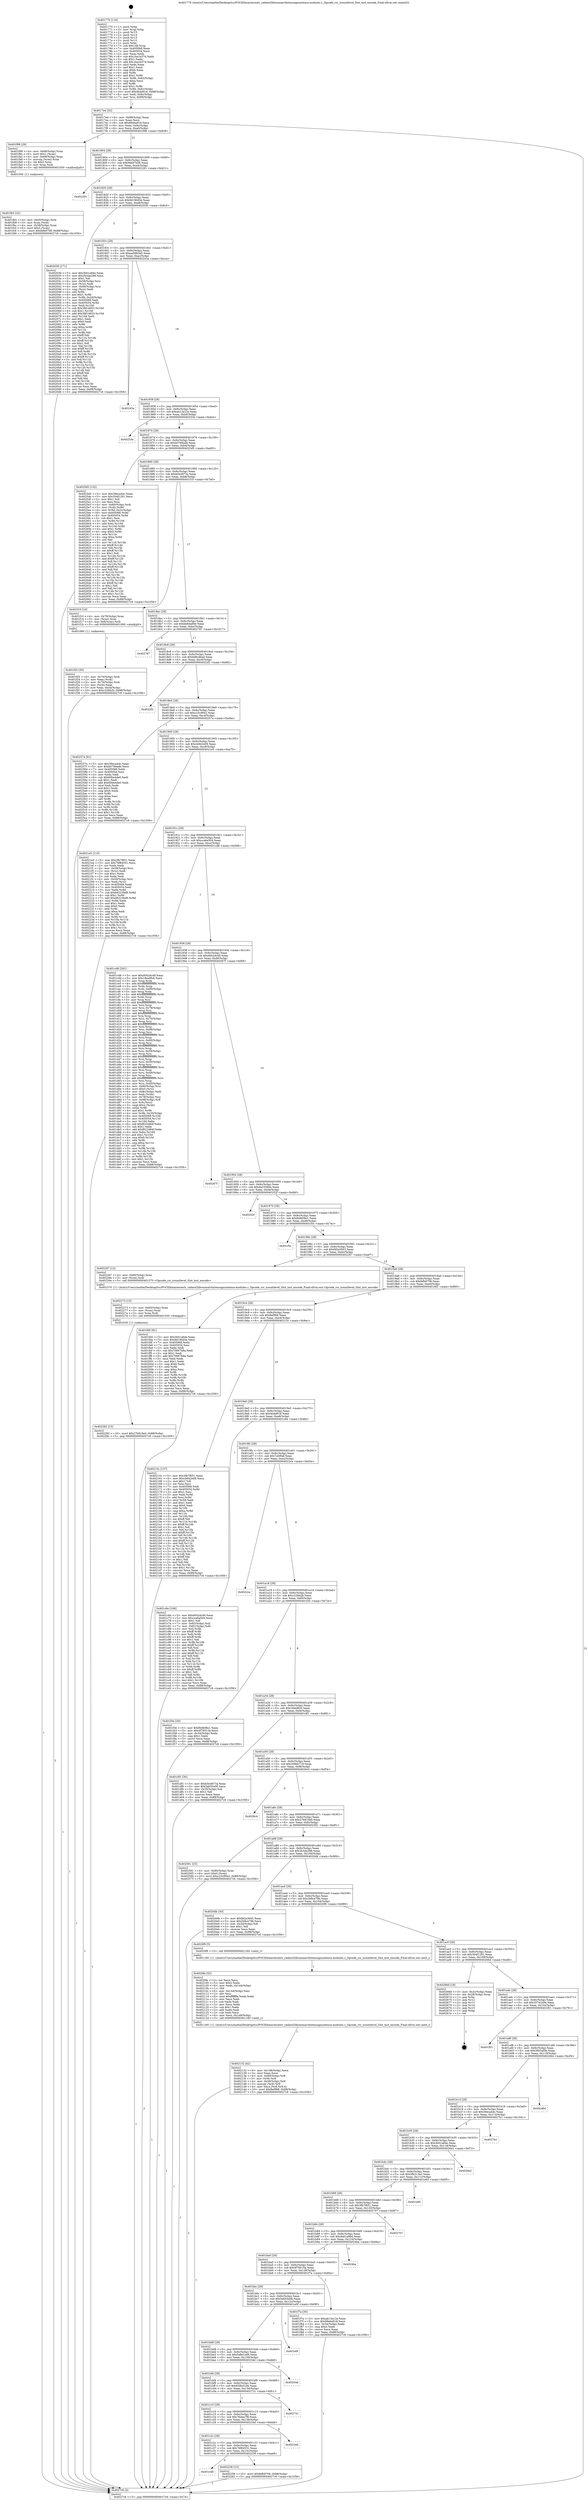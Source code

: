 digraph "0x401770" {
  label = "0x401770 (/mnt/c/Users/mathe/Desktop/tcc/POCII/binaries/extr_radare2librasmarchxtensagnuxtensa-modules.c_Opcode_rsr_icountlevel_Slot_inst_encode_Final-ollvm.out::main(0))"
  labelloc = "t"
  node[shape=record]

  Entry [label="",width=0.3,height=0.3,shape=circle,fillcolor=black,style=filled]
  "0x4017e4" [label="{
     0x4017e4 [32]\l
     | [instrs]\l
     &nbsp;&nbsp;0x4017e4 \<+6\>: mov -0x88(%rbp),%eax\l
     &nbsp;&nbsp;0x4017ea \<+2\>: mov %eax,%ecx\l
     &nbsp;&nbsp;0x4017ec \<+6\>: sub $0x89e6a918,%ecx\l
     &nbsp;&nbsp;0x4017f2 \<+6\>: mov %eax,-0x9c(%rbp)\l
     &nbsp;&nbsp;0x4017f8 \<+6\>: mov %ecx,-0xa0(%rbp)\l
     &nbsp;&nbsp;0x4017fe \<+6\>: je 0000000000401f98 \<main+0x828\>\l
  }"]
  "0x401f98" [label="{
     0x401f98 [29]\l
     | [instrs]\l
     &nbsp;&nbsp;0x401f98 \<+4\>: mov -0x68(%rbp),%rax\l
     &nbsp;&nbsp;0x401f9c \<+6\>: movl $0x1,(%rax)\l
     &nbsp;&nbsp;0x401fa2 \<+4\>: mov -0x68(%rbp),%rax\l
     &nbsp;&nbsp;0x401fa6 \<+3\>: movslq (%rax),%rax\l
     &nbsp;&nbsp;0x401fa9 \<+4\>: shl $0x2,%rax\l
     &nbsp;&nbsp;0x401fad \<+3\>: mov %rax,%rdi\l
     &nbsp;&nbsp;0x401fb0 \<+5\>: call 0000000000401050 \<malloc@plt\>\l
     | [calls]\l
     &nbsp;&nbsp;0x401050 \{1\} (unknown)\l
  }"]
  "0x401804" [label="{
     0x401804 [28]\l
     | [instrs]\l
     &nbsp;&nbsp;0x401804 \<+5\>: jmp 0000000000401809 \<main+0x99\>\l
     &nbsp;&nbsp;0x401809 \<+6\>: mov -0x9c(%rbp),%eax\l
     &nbsp;&nbsp;0x40180f \<+5\>: sub $0x94b97b56,%eax\l
     &nbsp;&nbsp;0x401814 \<+6\>: mov %eax,-0xa4(%rbp)\l
     &nbsp;&nbsp;0x40181a \<+6\>: je 0000000000402291 \<main+0xb21\>\l
  }"]
  Exit [label="",width=0.3,height=0.3,shape=circle,fillcolor=black,style=filled,peripheries=2]
  "0x402291" [label="{
     0x402291\l
  }", style=dashed]
  "0x401820" [label="{
     0x401820 [28]\l
     | [instrs]\l
     &nbsp;&nbsp;0x401820 \<+5\>: jmp 0000000000401825 \<main+0xb5\>\l
     &nbsp;&nbsp;0x401825 \<+6\>: mov -0x9c(%rbp),%eax\l
     &nbsp;&nbsp;0x40182b \<+5\>: sub $0x9d190d3e,%eax\l
     &nbsp;&nbsp;0x401830 \<+6\>: mov %eax,-0xa8(%rbp)\l
     &nbsp;&nbsp;0x401836 \<+6\>: je 0000000000402030 \<main+0x8c0\>\l
  }"]
  "0x402282" [label="{
     0x402282 [15]\l
     | [instrs]\l
     &nbsp;&nbsp;0x402282 \<+10\>: movl $0x27b819e0,-0x88(%rbp)\l
     &nbsp;&nbsp;0x40228c \<+5\>: jmp 00000000004027c6 \<main+0x1056\>\l
  }"]
  "0x402030" [label="{
     0x402030 [171]\l
     | [instrs]\l
     &nbsp;&nbsp;0x402030 \<+5\>: mov $0x3b01a84e,%eax\l
     &nbsp;&nbsp;0x402035 \<+5\>: mov $0x2b3da288,%ecx\l
     &nbsp;&nbsp;0x40203a \<+2\>: mov $0x1,%dl\l
     &nbsp;&nbsp;0x40203c \<+4\>: mov -0x58(%rbp),%rsi\l
     &nbsp;&nbsp;0x402040 \<+2\>: mov (%rsi),%edi\l
     &nbsp;&nbsp;0x402042 \<+4\>: mov -0x68(%rbp),%rsi\l
     &nbsp;&nbsp;0x402046 \<+2\>: cmp (%rsi),%edi\l
     &nbsp;&nbsp;0x402048 \<+4\>: setl %r8b\l
     &nbsp;&nbsp;0x40204c \<+4\>: and $0x1,%r8b\l
     &nbsp;&nbsp;0x402050 \<+4\>: mov %r8b,-0x2d(%rbp)\l
     &nbsp;&nbsp;0x402054 \<+7\>: mov 0x405068,%edi\l
     &nbsp;&nbsp;0x40205b \<+8\>: mov 0x405054,%r9d\l
     &nbsp;&nbsp;0x402063 \<+3\>: mov %edi,%r10d\l
     &nbsp;&nbsp;0x402066 \<+7\>: sub $0x38f14653,%r10d\l
     &nbsp;&nbsp;0x40206d \<+4\>: sub $0x1,%r10d\l
     &nbsp;&nbsp;0x402071 \<+7\>: add $0x38f14653,%r10d\l
     &nbsp;&nbsp;0x402078 \<+4\>: imul %r10d,%edi\l
     &nbsp;&nbsp;0x40207c \<+3\>: and $0x1,%edi\l
     &nbsp;&nbsp;0x40207f \<+3\>: cmp $0x0,%edi\l
     &nbsp;&nbsp;0x402082 \<+4\>: sete %r8b\l
     &nbsp;&nbsp;0x402086 \<+4\>: cmp $0xa,%r9d\l
     &nbsp;&nbsp;0x40208a \<+4\>: setl %r11b\l
     &nbsp;&nbsp;0x40208e \<+3\>: mov %r8b,%bl\l
     &nbsp;&nbsp;0x402091 \<+3\>: xor $0xff,%bl\l
     &nbsp;&nbsp;0x402094 \<+3\>: mov %r11b,%r14b\l
     &nbsp;&nbsp;0x402097 \<+4\>: xor $0xff,%r14b\l
     &nbsp;&nbsp;0x40209b \<+3\>: xor $0x1,%dl\l
     &nbsp;&nbsp;0x40209e \<+3\>: mov %bl,%r15b\l
     &nbsp;&nbsp;0x4020a1 \<+4\>: and $0xff,%r15b\l
     &nbsp;&nbsp;0x4020a5 \<+3\>: and %dl,%r8b\l
     &nbsp;&nbsp;0x4020a8 \<+3\>: mov %r14b,%r12b\l
     &nbsp;&nbsp;0x4020ab \<+4\>: and $0xff,%r12b\l
     &nbsp;&nbsp;0x4020af \<+3\>: and %dl,%r11b\l
     &nbsp;&nbsp;0x4020b2 \<+3\>: or %r8b,%r15b\l
     &nbsp;&nbsp;0x4020b5 \<+3\>: or %r11b,%r12b\l
     &nbsp;&nbsp;0x4020b8 \<+3\>: xor %r12b,%r15b\l
     &nbsp;&nbsp;0x4020bb \<+3\>: or %r14b,%bl\l
     &nbsp;&nbsp;0x4020be \<+3\>: xor $0xff,%bl\l
     &nbsp;&nbsp;0x4020c1 \<+3\>: or $0x1,%dl\l
     &nbsp;&nbsp;0x4020c4 \<+2\>: and %dl,%bl\l
     &nbsp;&nbsp;0x4020c6 \<+3\>: or %bl,%r15b\l
     &nbsp;&nbsp;0x4020c9 \<+4\>: test $0x1,%r15b\l
     &nbsp;&nbsp;0x4020cd \<+3\>: cmovne %ecx,%eax\l
     &nbsp;&nbsp;0x4020d0 \<+6\>: mov %eax,-0x88(%rbp)\l
     &nbsp;&nbsp;0x4020d6 \<+5\>: jmp 00000000004027c6 \<main+0x1056\>\l
  }"]
  "0x40183c" [label="{
     0x40183c [28]\l
     | [instrs]\l
     &nbsp;&nbsp;0x40183c \<+5\>: jmp 0000000000401841 \<main+0xd1\>\l
     &nbsp;&nbsp;0x401841 \<+6\>: mov -0x9c(%rbp),%eax\l
     &nbsp;&nbsp;0x401847 \<+5\>: sub $0xaa5863a5,%eax\l
     &nbsp;&nbsp;0x40184c \<+6\>: mov %eax,-0xac(%rbp)\l
     &nbsp;&nbsp;0x401852 \<+6\>: je 000000000040243a \<main+0xcca\>\l
  }"]
  "0x402273" [label="{
     0x402273 [15]\l
     | [instrs]\l
     &nbsp;&nbsp;0x402273 \<+4\>: mov -0x60(%rbp),%rax\l
     &nbsp;&nbsp;0x402277 \<+3\>: mov (%rax),%rax\l
     &nbsp;&nbsp;0x40227a \<+3\>: mov %rax,%rdi\l
     &nbsp;&nbsp;0x40227d \<+5\>: call 0000000000401030 \<free@plt\>\l
     | [calls]\l
     &nbsp;&nbsp;0x401030 \{1\} (unknown)\l
  }"]
  "0x40243a" [label="{
     0x40243a\l
  }", style=dashed]
  "0x401858" [label="{
     0x401858 [28]\l
     | [instrs]\l
     &nbsp;&nbsp;0x401858 \<+5\>: jmp 000000000040185d \<main+0xed\>\l
     &nbsp;&nbsp;0x40185d \<+6\>: mov -0x9c(%rbp),%eax\l
     &nbsp;&nbsp;0x401863 \<+5\>: sub $0xab13a12e,%eax\l
     &nbsp;&nbsp;0x401868 \<+6\>: mov %eax,-0xb0(%rbp)\l
     &nbsp;&nbsp;0x40186e \<+6\>: je 000000000040253e \<main+0xdce\>\l
  }"]
  "0x401c48" [label="{
     0x401c48\l
  }", style=dashed]
  "0x40253e" [label="{
     0x40253e\l
  }", style=dashed]
  "0x401874" [label="{
     0x401874 [28]\l
     | [instrs]\l
     &nbsp;&nbsp;0x401874 \<+5\>: jmp 0000000000401879 \<main+0x109\>\l
     &nbsp;&nbsp;0x401879 \<+6\>: mov -0x9c(%rbp),%eax\l
     &nbsp;&nbsp;0x40187f \<+5\>: sub $0xb0789adb,%eax\l
     &nbsp;&nbsp;0x401884 \<+6\>: mov %eax,-0xb4(%rbp)\l
     &nbsp;&nbsp;0x40188a \<+6\>: je 00000000004025d5 \<main+0xe65\>\l
  }"]
  "0x402258" [label="{
     0x402258 [15]\l
     | [instrs]\l
     &nbsp;&nbsp;0x402258 \<+10\>: movl $0xfefb8708,-0x88(%rbp)\l
     &nbsp;&nbsp;0x402262 \<+5\>: jmp 00000000004027c6 \<main+0x1056\>\l
  }"]
  "0x4025d5" [label="{
     0x4025d5 [152]\l
     | [instrs]\l
     &nbsp;&nbsp;0x4025d5 \<+5\>: mov $0x39eca44c,%eax\l
     &nbsp;&nbsp;0x4025da \<+5\>: mov $0x304f1291,%ecx\l
     &nbsp;&nbsp;0x4025df \<+2\>: mov $0x1,%dl\l
     &nbsp;&nbsp;0x4025e1 \<+2\>: xor %esi,%esi\l
     &nbsp;&nbsp;0x4025e3 \<+4\>: mov -0x80(%rbp),%rdi\l
     &nbsp;&nbsp;0x4025e7 \<+3\>: mov (%rdi),%r8d\l
     &nbsp;&nbsp;0x4025ea \<+4\>: mov %r8d,-0x2c(%rbp)\l
     &nbsp;&nbsp;0x4025ee \<+8\>: mov 0x405068,%r8d\l
     &nbsp;&nbsp;0x4025f6 \<+8\>: mov 0x405054,%r9d\l
     &nbsp;&nbsp;0x4025fe \<+3\>: sub $0x1,%esi\l
     &nbsp;&nbsp;0x402601 \<+3\>: mov %r8d,%r10d\l
     &nbsp;&nbsp;0x402604 \<+3\>: add %esi,%r10d\l
     &nbsp;&nbsp;0x402607 \<+4\>: imul %r10d,%r8d\l
     &nbsp;&nbsp;0x40260b \<+4\>: and $0x1,%r8d\l
     &nbsp;&nbsp;0x40260f \<+4\>: cmp $0x0,%r8d\l
     &nbsp;&nbsp;0x402613 \<+4\>: sete %r11b\l
     &nbsp;&nbsp;0x402617 \<+4\>: cmp $0xa,%r9d\l
     &nbsp;&nbsp;0x40261b \<+3\>: setl %bl\l
     &nbsp;&nbsp;0x40261e \<+3\>: mov %r11b,%r14b\l
     &nbsp;&nbsp;0x402621 \<+4\>: xor $0xff,%r14b\l
     &nbsp;&nbsp;0x402625 \<+3\>: mov %bl,%r15b\l
     &nbsp;&nbsp;0x402628 \<+4\>: xor $0xff,%r15b\l
     &nbsp;&nbsp;0x40262c \<+3\>: xor $0x1,%dl\l
     &nbsp;&nbsp;0x40262f \<+3\>: mov %r14b,%r12b\l
     &nbsp;&nbsp;0x402632 \<+4\>: and $0xff,%r12b\l
     &nbsp;&nbsp;0x402636 \<+3\>: and %dl,%r11b\l
     &nbsp;&nbsp;0x402639 \<+3\>: mov %r15b,%r13b\l
     &nbsp;&nbsp;0x40263c \<+4\>: and $0xff,%r13b\l
     &nbsp;&nbsp;0x402640 \<+2\>: and %dl,%bl\l
     &nbsp;&nbsp;0x402642 \<+3\>: or %r11b,%r12b\l
     &nbsp;&nbsp;0x402645 \<+3\>: or %bl,%r13b\l
     &nbsp;&nbsp;0x402648 \<+3\>: xor %r13b,%r12b\l
     &nbsp;&nbsp;0x40264b \<+3\>: or %r15b,%r14b\l
     &nbsp;&nbsp;0x40264e \<+4\>: xor $0xff,%r14b\l
     &nbsp;&nbsp;0x402652 \<+3\>: or $0x1,%dl\l
     &nbsp;&nbsp;0x402655 \<+3\>: and %dl,%r14b\l
     &nbsp;&nbsp;0x402658 \<+3\>: or %r14b,%r12b\l
     &nbsp;&nbsp;0x40265b \<+4\>: test $0x1,%r12b\l
     &nbsp;&nbsp;0x40265f \<+3\>: cmovne %ecx,%eax\l
     &nbsp;&nbsp;0x402662 \<+6\>: mov %eax,-0x88(%rbp)\l
     &nbsp;&nbsp;0x402668 \<+5\>: jmp 00000000004027c6 \<main+0x1056\>\l
  }"]
  "0x401890" [label="{
     0x401890 [28]\l
     | [instrs]\l
     &nbsp;&nbsp;0x401890 \<+5\>: jmp 0000000000401895 \<main+0x125\>\l
     &nbsp;&nbsp;0x401895 \<+6\>: mov -0x9c(%rbp),%eax\l
     &nbsp;&nbsp;0x40189b \<+5\>: sub $0xb5e4873a,%eax\l
     &nbsp;&nbsp;0x4018a0 \<+6\>: mov %eax,-0xb8(%rbp)\l
     &nbsp;&nbsp;0x4018a6 \<+6\>: je 0000000000401f10 \<main+0x7a0\>\l
  }"]
  "0x401c2c" [label="{
     0x401c2c [28]\l
     | [instrs]\l
     &nbsp;&nbsp;0x401c2c \<+5\>: jmp 0000000000401c31 \<main+0x4c1\>\l
     &nbsp;&nbsp;0x401c31 \<+6\>: mov -0x9c(%rbp),%eax\l
     &nbsp;&nbsp;0x401c37 \<+5\>: sub $0x76f84531,%eax\l
     &nbsp;&nbsp;0x401c3c \<+6\>: mov %eax,-0x13c(%rbp)\l
     &nbsp;&nbsp;0x401c42 \<+6\>: je 0000000000402258 \<main+0xae8\>\l
  }"]
  "0x401f10" [label="{
     0x401f10 [16]\l
     | [instrs]\l
     &nbsp;&nbsp;0x401f10 \<+4\>: mov -0x78(%rbp),%rax\l
     &nbsp;&nbsp;0x401f14 \<+3\>: mov (%rax),%rax\l
     &nbsp;&nbsp;0x401f17 \<+4\>: mov 0x8(%rax),%rdi\l
     &nbsp;&nbsp;0x401f1b \<+5\>: call 0000000000401060 \<atoi@plt\>\l
     | [calls]\l
     &nbsp;&nbsp;0x401060 \{1\} (unknown)\l
  }"]
  "0x4018ac" [label="{
     0x4018ac [28]\l
     | [instrs]\l
     &nbsp;&nbsp;0x4018ac \<+5\>: jmp 00000000004018b1 \<main+0x141\>\l
     &nbsp;&nbsp;0x4018b1 \<+6\>: mov -0x9c(%rbp),%eax\l
     &nbsp;&nbsp;0x4018b7 \<+5\>: sub $0xbb6da69e,%eax\l
     &nbsp;&nbsp;0x4018bc \<+6\>: mov %eax,-0xbc(%rbp)\l
     &nbsp;&nbsp;0x4018c2 \<+6\>: je 0000000000402787 \<main+0x1017\>\l
  }"]
  "0x40234d" [label="{
     0x40234d\l
  }", style=dashed]
  "0x402787" [label="{
     0x402787\l
  }", style=dashed]
  "0x4018c8" [label="{
     0x4018c8 [28]\l
     | [instrs]\l
     &nbsp;&nbsp;0x4018c8 \<+5\>: jmp 00000000004018cd \<main+0x15d\>\l
     &nbsp;&nbsp;0x4018cd \<+6\>: mov -0x9c(%rbp),%eax\l
     &nbsp;&nbsp;0x4018d3 \<+5\>: sub $0xbd8cdbad,%eax\l
     &nbsp;&nbsp;0x4018d8 \<+6\>: mov %eax,-0xc0(%rbp)\l
     &nbsp;&nbsp;0x4018de \<+6\>: je 00000000004022f2 \<main+0xb82\>\l
  }"]
  "0x401c10" [label="{
     0x401c10 [28]\l
     | [instrs]\l
     &nbsp;&nbsp;0x401c10 \<+5\>: jmp 0000000000401c15 \<main+0x4a5\>\l
     &nbsp;&nbsp;0x401c15 \<+6\>: mov -0x9c(%rbp),%eax\l
     &nbsp;&nbsp;0x401c1b \<+5\>: sub $0x76dea7f8,%eax\l
     &nbsp;&nbsp;0x401c20 \<+6\>: mov %eax,-0x138(%rbp)\l
     &nbsp;&nbsp;0x401c26 \<+6\>: je 000000000040234d \<main+0xbdd\>\l
  }"]
  "0x4022f2" [label="{
     0x4022f2\l
  }", style=dashed]
  "0x4018e4" [label="{
     0x4018e4 [28]\l
     | [instrs]\l
     &nbsp;&nbsp;0x4018e4 \<+5\>: jmp 00000000004018e9 \<main+0x179\>\l
     &nbsp;&nbsp;0x4018e9 \<+6\>: mov -0x9c(%rbp),%eax\l
     &nbsp;&nbsp;0x4018ef \<+5\>: sub $0xc23c90e2,%eax\l
     &nbsp;&nbsp;0x4018f4 \<+6\>: mov %eax,-0xc4(%rbp)\l
     &nbsp;&nbsp;0x4018fa \<+6\>: je 000000000040257a \<main+0xe0a\>\l
  }"]
  "0x402731" [label="{
     0x402731\l
  }", style=dashed]
  "0x40257a" [label="{
     0x40257a [91]\l
     | [instrs]\l
     &nbsp;&nbsp;0x40257a \<+5\>: mov $0x39eca44c,%eax\l
     &nbsp;&nbsp;0x40257f \<+5\>: mov $0xb0789adb,%ecx\l
     &nbsp;&nbsp;0x402584 \<+7\>: mov 0x405068,%edx\l
     &nbsp;&nbsp;0x40258b \<+7\>: mov 0x405054,%esi\l
     &nbsp;&nbsp;0x402592 \<+2\>: mov %edx,%edi\l
     &nbsp;&nbsp;0x402594 \<+6\>: sub $0x60be4de0,%edi\l
     &nbsp;&nbsp;0x40259a \<+3\>: sub $0x1,%edi\l
     &nbsp;&nbsp;0x40259d \<+6\>: add $0x60be4de0,%edi\l
     &nbsp;&nbsp;0x4025a3 \<+3\>: imul %edi,%edx\l
     &nbsp;&nbsp;0x4025a6 \<+3\>: and $0x1,%edx\l
     &nbsp;&nbsp;0x4025a9 \<+3\>: cmp $0x0,%edx\l
     &nbsp;&nbsp;0x4025ac \<+4\>: sete %r8b\l
     &nbsp;&nbsp;0x4025b0 \<+3\>: cmp $0xa,%esi\l
     &nbsp;&nbsp;0x4025b3 \<+4\>: setl %r9b\l
     &nbsp;&nbsp;0x4025b7 \<+3\>: mov %r8b,%r10b\l
     &nbsp;&nbsp;0x4025ba \<+3\>: and %r9b,%r10b\l
     &nbsp;&nbsp;0x4025bd \<+3\>: xor %r9b,%r8b\l
     &nbsp;&nbsp;0x4025c0 \<+3\>: or %r8b,%r10b\l
     &nbsp;&nbsp;0x4025c3 \<+4\>: test $0x1,%r10b\l
     &nbsp;&nbsp;0x4025c7 \<+3\>: cmovne %ecx,%eax\l
     &nbsp;&nbsp;0x4025ca \<+6\>: mov %eax,-0x88(%rbp)\l
     &nbsp;&nbsp;0x4025d0 \<+5\>: jmp 00000000004027c6 \<main+0x1056\>\l
  }"]
  "0x401900" [label="{
     0x401900 [28]\l
     | [instrs]\l
     &nbsp;&nbsp;0x401900 \<+5\>: jmp 0000000000401905 \<main+0x195\>\l
     &nbsp;&nbsp;0x401905 \<+6\>: mov -0x9c(%rbp),%eax\l
     &nbsp;&nbsp;0x40190b \<+5\>: sub $0xcb842e69,%eax\l
     &nbsp;&nbsp;0x401910 \<+6\>: mov %eax,-0xc8(%rbp)\l
     &nbsp;&nbsp;0x401916 \<+6\>: je 00000000004021e5 \<main+0xa75\>\l
  }"]
  "0x401bf4" [label="{
     0x401bf4 [28]\l
     | [instrs]\l
     &nbsp;&nbsp;0x401bf4 \<+5\>: jmp 0000000000401bf9 \<main+0x489\>\l
     &nbsp;&nbsp;0x401bf9 \<+6\>: mov -0x9c(%rbp),%eax\l
     &nbsp;&nbsp;0x401bff \<+5\>: sub $0x658b31bb,%eax\l
     &nbsp;&nbsp;0x401c04 \<+6\>: mov %eax,-0x134(%rbp)\l
     &nbsp;&nbsp;0x401c0a \<+6\>: je 0000000000402731 \<main+0xfc1\>\l
  }"]
  "0x4021e5" [label="{
     0x4021e5 [115]\l
     | [instrs]\l
     &nbsp;&nbsp;0x4021e5 \<+5\>: mov $0x3fb7f651,%eax\l
     &nbsp;&nbsp;0x4021ea \<+5\>: mov $0x76f84531,%ecx\l
     &nbsp;&nbsp;0x4021ef \<+2\>: xor %edx,%edx\l
     &nbsp;&nbsp;0x4021f1 \<+4\>: mov -0x58(%rbp),%rsi\l
     &nbsp;&nbsp;0x4021f5 \<+2\>: mov (%rsi),%edi\l
     &nbsp;&nbsp;0x4021f7 \<+3\>: sub $0x1,%edx\l
     &nbsp;&nbsp;0x4021fa \<+2\>: sub %edx,%edi\l
     &nbsp;&nbsp;0x4021fc \<+4\>: mov -0x58(%rbp),%rsi\l
     &nbsp;&nbsp;0x402200 \<+2\>: mov %edi,(%rsi)\l
     &nbsp;&nbsp;0x402202 \<+7\>: mov 0x405068,%edx\l
     &nbsp;&nbsp;0x402209 \<+7\>: mov 0x405054,%edi\l
     &nbsp;&nbsp;0x402210 \<+3\>: mov %edx,%r8d\l
     &nbsp;&nbsp;0x402213 \<+7\>: sub $0xb6223bd8,%r8d\l
     &nbsp;&nbsp;0x40221a \<+4\>: sub $0x1,%r8d\l
     &nbsp;&nbsp;0x40221e \<+7\>: add $0xb6223bd8,%r8d\l
     &nbsp;&nbsp;0x402225 \<+4\>: imul %r8d,%edx\l
     &nbsp;&nbsp;0x402229 \<+3\>: and $0x1,%edx\l
     &nbsp;&nbsp;0x40222c \<+3\>: cmp $0x0,%edx\l
     &nbsp;&nbsp;0x40222f \<+4\>: sete %r9b\l
     &nbsp;&nbsp;0x402233 \<+3\>: cmp $0xa,%edi\l
     &nbsp;&nbsp;0x402236 \<+4\>: setl %r10b\l
     &nbsp;&nbsp;0x40223a \<+3\>: mov %r9b,%r11b\l
     &nbsp;&nbsp;0x40223d \<+3\>: and %r10b,%r11b\l
     &nbsp;&nbsp;0x402240 \<+3\>: xor %r10b,%r9b\l
     &nbsp;&nbsp;0x402243 \<+3\>: or %r9b,%r11b\l
     &nbsp;&nbsp;0x402246 \<+4\>: test $0x1,%r11b\l
     &nbsp;&nbsp;0x40224a \<+3\>: cmovne %ecx,%eax\l
     &nbsp;&nbsp;0x40224d \<+6\>: mov %eax,-0x88(%rbp)\l
     &nbsp;&nbsp;0x402253 \<+5\>: jmp 00000000004027c6 \<main+0x1056\>\l
  }"]
  "0x40191c" [label="{
     0x40191c [28]\l
     | [instrs]\l
     &nbsp;&nbsp;0x40191c \<+5\>: jmp 0000000000401921 \<main+0x1b1\>\l
     &nbsp;&nbsp;0x401921 \<+6\>: mov -0x9c(%rbp),%eax\l
     &nbsp;&nbsp;0x401927 \<+5\>: sub $0xcca6a504,%eax\l
     &nbsp;&nbsp;0x40192c \<+6\>: mov %eax,-0xcc(%rbp)\l
     &nbsp;&nbsp;0x401932 \<+6\>: je 0000000000401cd8 \<main+0x568\>\l
  }"]
  "0x40254d" [label="{
     0x40254d\l
  }", style=dashed]
  "0x401cd8" [label="{
     0x401cd8 [281]\l
     | [instrs]\l
     &nbsp;&nbsp;0x401cd8 \<+5\>: mov $0xd042dc49,%eax\l
     &nbsp;&nbsp;0x401cdd \<+5\>: mov $0x18ea9fc6,%ecx\l
     &nbsp;&nbsp;0x401ce2 \<+3\>: mov %rsp,%rdx\l
     &nbsp;&nbsp;0x401ce5 \<+4\>: add $0xfffffffffffffff0,%rdx\l
     &nbsp;&nbsp;0x401ce9 \<+3\>: mov %rdx,%rsp\l
     &nbsp;&nbsp;0x401cec \<+4\>: mov %rdx,-0x80(%rbp)\l
     &nbsp;&nbsp;0x401cf0 \<+3\>: mov %rsp,%rdx\l
     &nbsp;&nbsp;0x401cf3 \<+4\>: add $0xfffffffffffffff0,%rdx\l
     &nbsp;&nbsp;0x401cf7 \<+3\>: mov %rdx,%rsp\l
     &nbsp;&nbsp;0x401cfa \<+3\>: mov %rsp,%rsi\l
     &nbsp;&nbsp;0x401cfd \<+4\>: add $0xfffffffffffffff0,%rsi\l
     &nbsp;&nbsp;0x401d01 \<+3\>: mov %rsi,%rsp\l
     &nbsp;&nbsp;0x401d04 \<+4\>: mov %rsi,-0x78(%rbp)\l
     &nbsp;&nbsp;0x401d08 \<+3\>: mov %rsp,%rsi\l
     &nbsp;&nbsp;0x401d0b \<+4\>: add $0xfffffffffffffff0,%rsi\l
     &nbsp;&nbsp;0x401d0f \<+3\>: mov %rsi,%rsp\l
     &nbsp;&nbsp;0x401d12 \<+4\>: mov %rsi,-0x70(%rbp)\l
     &nbsp;&nbsp;0x401d16 \<+3\>: mov %rsp,%rsi\l
     &nbsp;&nbsp;0x401d19 \<+4\>: add $0xfffffffffffffff0,%rsi\l
     &nbsp;&nbsp;0x401d1d \<+3\>: mov %rsi,%rsp\l
     &nbsp;&nbsp;0x401d20 \<+4\>: mov %rsi,-0x68(%rbp)\l
     &nbsp;&nbsp;0x401d24 \<+3\>: mov %rsp,%rsi\l
     &nbsp;&nbsp;0x401d27 \<+4\>: add $0xfffffffffffffff0,%rsi\l
     &nbsp;&nbsp;0x401d2b \<+3\>: mov %rsi,%rsp\l
     &nbsp;&nbsp;0x401d2e \<+4\>: mov %rsi,-0x60(%rbp)\l
     &nbsp;&nbsp;0x401d32 \<+3\>: mov %rsp,%rsi\l
     &nbsp;&nbsp;0x401d35 \<+4\>: add $0xfffffffffffffff0,%rsi\l
     &nbsp;&nbsp;0x401d39 \<+3\>: mov %rsi,%rsp\l
     &nbsp;&nbsp;0x401d3c \<+4\>: mov %rsi,-0x58(%rbp)\l
     &nbsp;&nbsp;0x401d40 \<+3\>: mov %rsp,%rsi\l
     &nbsp;&nbsp;0x401d43 \<+4\>: add $0xfffffffffffffff0,%rsi\l
     &nbsp;&nbsp;0x401d47 \<+3\>: mov %rsi,%rsp\l
     &nbsp;&nbsp;0x401d4a \<+4\>: mov %rsi,-0x50(%rbp)\l
     &nbsp;&nbsp;0x401d4e \<+3\>: mov %rsp,%rsi\l
     &nbsp;&nbsp;0x401d51 \<+4\>: add $0xfffffffffffffff0,%rsi\l
     &nbsp;&nbsp;0x401d55 \<+3\>: mov %rsi,%rsp\l
     &nbsp;&nbsp;0x401d58 \<+4\>: mov %rsi,-0x48(%rbp)\l
     &nbsp;&nbsp;0x401d5c \<+3\>: mov %rsp,%rsi\l
     &nbsp;&nbsp;0x401d5f \<+4\>: add $0xfffffffffffffff0,%rsi\l
     &nbsp;&nbsp;0x401d63 \<+3\>: mov %rsi,%rsp\l
     &nbsp;&nbsp;0x401d66 \<+4\>: mov %rsi,-0x40(%rbp)\l
     &nbsp;&nbsp;0x401d6a \<+4\>: mov -0x80(%rbp),%rsi\l
     &nbsp;&nbsp;0x401d6e \<+6\>: movl $0x0,(%rsi)\l
     &nbsp;&nbsp;0x401d74 \<+6\>: mov -0x8c(%rbp),%edi\l
     &nbsp;&nbsp;0x401d7a \<+2\>: mov %edi,(%rdx)\l
     &nbsp;&nbsp;0x401d7c \<+4\>: mov -0x78(%rbp),%rsi\l
     &nbsp;&nbsp;0x401d80 \<+7\>: mov -0x98(%rbp),%r8\l
     &nbsp;&nbsp;0x401d87 \<+3\>: mov %r8,(%rsi)\l
     &nbsp;&nbsp;0x401d8a \<+3\>: cmpl $0x2,(%rdx)\l
     &nbsp;&nbsp;0x401d8d \<+4\>: setne %r9b\l
     &nbsp;&nbsp;0x401d91 \<+4\>: and $0x1,%r9b\l
     &nbsp;&nbsp;0x401d95 \<+4\>: mov %r9b,-0x35(%rbp)\l
     &nbsp;&nbsp;0x401d99 \<+8\>: mov 0x405068,%r10d\l
     &nbsp;&nbsp;0x401da1 \<+8\>: mov 0x405054,%r11d\l
     &nbsp;&nbsp;0x401da9 \<+3\>: mov %r10d,%ebx\l
     &nbsp;&nbsp;0x401dac \<+6\>: sub $0xf622d84f,%ebx\l
     &nbsp;&nbsp;0x401db2 \<+3\>: sub $0x1,%ebx\l
     &nbsp;&nbsp;0x401db5 \<+6\>: add $0xf622d84f,%ebx\l
     &nbsp;&nbsp;0x401dbb \<+4\>: imul %ebx,%r10d\l
     &nbsp;&nbsp;0x401dbf \<+4\>: and $0x1,%r10d\l
     &nbsp;&nbsp;0x401dc3 \<+4\>: cmp $0x0,%r10d\l
     &nbsp;&nbsp;0x401dc7 \<+4\>: sete %r9b\l
     &nbsp;&nbsp;0x401dcb \<+4\>: cmp $0xa,%r11d\l
     &nbsp;&nbsp;0x401dcf \<+4\>: setl %r14b\l
     &nbsp;&nbsp;0x401dd3 \<+3\>: mov %r9b,%r15b\l
     &nbsp;&nbsp;0x401dd6 \<+3\>: and %r14b,%r15b\l
     &nbsp;&nbsp;0x401dd9 \<+3\>: xor %r14b,%r9b\l
     &nbsp;&nbsp;0x401ddc \<+3\>: or %r9b,%r15b\l
     &nbsp;&nbsp;0x401ddf \<+4\>: test $0x1,%r15b\l
     &nbsp;&nbsp;0x401de3 \<+3\>: cmovne %ecx,%eax\l
     &nbsp;&nbsp;0x401de6 \<+6\>: mov %eax,-0x88(%rbp)\l
     &nbsp;&nbsp;0x401dec \<+5\>: jmp 00000000004027c6 \<main+0x1056\>\l
  }"]
  "0x401938" [label="{
     0x401938 [28]\l
     | [instrs]\l
     &nbsp;&nbsp;0x401938 \<+5\>: jmp 000000000040193d \<main+0x1cd\>\l
     &nbsp;&nbsp;0x40193d \<+6\>: mov -0x9c(%rbp),%eax\l
     &nbsp;&nbsp;0x401943 \<+5\>: sub $0xd042dc49,%eax\l
     &nbsp;&nbsp;0x401948 \<+6\>: mov %eax,-0xd0(%rbp)\l
     &nbsp;&nbsp;0x40194e \<+6\>: je 000000000040267f \<main+0xf0f\>\l
  }"]
  "0x401bd8" [label="{
     0x401bd8 [28]\l
     | [instrs]\l
     &nbsp;&nbsp;0x401bd8 \<+5\>: jmp 0000000000401bdd \<main+0x46d\>\l
     &nbsp;&nbsp;0x401bdd \<+6\>: mov -0x9c(%rbp),%eax\l
     &nbsp;&nbsp;0x401be3 \<+5\>: sub $0x5a8e1ed9,%eax\l
     &nbsp;&nbsp;0x401be8 \<+6\>: mov %eax,-0x130(%rbp)\l
     &nbsp;&nbsp;0x401bee \<+6\>: je 000000000040254d \<main+0xddd\>\l
  }"]
  "0x40267f" [label="{
     0x40267f\l
  }", style=dashed]
  "0x401954" [label="{
     0x401954 [28]\l
     | [instrs]\l
     &nbsp;&nbsp;0x401954 \<+5\>: jmp 0000000000401959 \<main+0x1e9\>\l
     &nbsp;&nbsp;0x401959 \<+6\>: mov -0x9c(%rbp),%eax\l
     &nbsp;&nbsp;0x40195f \<+5\>: sub $0xda23580a,%eax\l
     &nbsp;&nbsp;0x401964 \<+6\>: mov %eax,-0xd4(%rbp)\l
     &nbsp;&nbsp;0x40196a \<+6\>: je 000000000040252f \<main+0xdbf\>\l
  }"]
  "0x401e0f" [label="{
     0x401e0f\l
  }", style=dashed]
  "0x40252f" [label="{
     0x40252f\l
  }", style=dashed]
  "0x401970" [label="{
     0x401970 [28]\l
     | [instrs]\l
     &nbsp;&nbsp;0x401970 \<+5\>: jmp 0000000000401975 \<main+0x205\>\l
     &nbsp;&nbsp;0x401975 \<+6\>: mov -0x9c(%rbp),%eax\l
     &nbsp;&nbsp;0x40197b \<+5\>: sub $0xf0d608e1,%eax\l
     &nbsp;&nbsp;0x401980 \<+6\>: mov %eax,-0xd8(%rbp)\l
     &nbsp;&nbsp;0x401986 \<+6\>: je 0000000000401f5c \<main+0x7ec\>\l
  }"]
  "0x402132" [label="{
     0x402132 [42]\l
     | [instrs]\l
     &nbsp;&nbsp;0x402132 \<+6\>: mov -0x148(%rbp),%ecx\l
     &nbsp;&nbsp;0x402138 \<+3\>: imul %eax,%ecx\l
     &nbsp;&nbsp;0x40213b \<+4\>: mov -0x60(%rbp),%r8\l
     &nbsp;&nbsp;0x40213f \<+3\>: mov (%r8),%r8\l
     &nbsp;&nbsp;0x402142 \<+4\>: mov -0x58(%rbp),%r9\l
     &nbsp;&nbsp;0x402146 \<+3\>: movslq (%r9),%r9\l
     &nbsp;&nbsp;0x402149 \<+4\>: mov %ecx,(%r8,%r9,4)\l
     &nbsp;&nbsp;0x40214d \<+10\>: movl $0x8ef968,-0x88(%rbp)\l
     &nbsp;&nbsp;0x402157 \<+5\>: jmp 00000000004027c6 \<main+0x1056\>\l
  }"]
  "0x401f5c" [label="{
     0x401f5c\l
  }", style=dashed]
  "0x40198c" [label="{
     0x40198c [28]\l
     | [instrs]\l
     &nbsp;&nbsp;0x40198c \<+5\>: jmp 0000000000401991 \<main+0x221\>\l
     &nbsp;&nbsp;0x401991 \<+6\>: mov -0x9c(%rbp),%eax\l
     &nbsp;&nbsp;0x401997 \<+5\>: sub $0xfd2a3643,%eax\l
     &nbsp;&nbsp;0x40199c \<+6\>: mov %eax,-0xdc(%rbp)\l
     &nbsp;&nbsp;0x4019a2 \<+6\>: je 0000000000402267 \<main+0xaf7\>\l
  }"]
  "0x4020fe" [label="{
     0x4020fe [52]\l
     | [instrs]\l
     &nbsp;&nbsp;0x4020fe \<+2\>: xor %ecx,%ecx\l
     &nbsp;&nbsp;0x402100 \<+5\>: mov $0x2,%edx\l
     &nbsp;&nbsp;0x402105 \<+6\>: mov %edx,-0x144(%rbp)\l
     &nbsp;&nbsp;0x40210b \<+1\>: cltd\l
     &nbsp;&nbsp;0x40210c \<+6\>: mov -0x144(%rbp),%esi\l
     &nbsp;&nbsp;0x402112 \<+2\>: idiv %esi\l
     &nbsp;&nbsp;0x402114 \<+6\>: imul $0xfffffffe,%edx,%edx\l
     &nbsp;&nbsp;0x40211a \<+2\>: mov %ecx,%edi\l
     &nbsp;&nbsp;0x40211c \<+2\>: sub %edx,%edi\l
     &nbsp;&nbsp;0x40211e \<+2\>: mov %ecx,%edx\l
     &nbsp;&nbsp;0x402120 \<+3\>: sub $0x1,%edx\l
     &nbsp;&nbsp;0x402123 \<+2\>: add %edx,%edi\l
     &nbsp;&nbsp;0x402125 \<+2\>: sub %edi,%ecx\l
     &nbsp;&nbsp;0x402127 \<+6\>: mov %ecx,-0x148(%rbp)\l
     &nbsp;&nbsp;0x40212d \<+5\>: call 0000000000401160 \<next_i\>\l
     | [calls]\l
     &nbsp;&nbsp;0x401160 \{1\} (/mnt/c/Users/mathe/Desktop/tcc/POCII/binaries/extr_radare2librasmarchxtensagnuxtensa-modules.c_Opcode_rsr_icountlevel_Slot_inst_encode_Final-ollvm.out::next_i)\l
  }"]
  "0x402267" [label="{
     0x402267 [12]\l
     | [instrs]\l
     &nbsp;&nbsp;0x402267 \<+4\>: mov -0x60(%rbp),%rax\l
     &nbsp;&nbsp;0x40226b \<+3\>: mov (%rax),%rdi\l
     &nbsp;&nbsp;0x40226e \<+5\>: call 0000000000401570 \<Opcode_rsr_icountlevel_Slot_inst_encode\>\l
     | [calls]\l
     &nbsp;&nbsp;0x401570 \{1\} (/mnt/c/Users/mathe/Desktop/tcc/POCII/binaries/extr_radare2librasmarchxtensagnuxtensa-modules.c_Opcode_rsr_icountlevel_Slot_inst_encode_Final-ollvm.out::Opcode_rsr_icountlevel_Slot_inst_encode)\l
  }"]
  "0x4019a8" [label="{
     0x4019a8 [28]\l
     | [instrs]\l
     &nbsp;&nbsp;0x4019a8 \<+5\>: jmp 00000000004019ad \<main+0x23d\>\l
     &nbsp;&nbsp;0x4019ad \<+6\>: mov -0x9c(%rbp),%eax\l
     &nbsp;&nbsp;0x4019b3 \<+5\>: sub $0xfefb8708,%eax\l
     &nbsp;&nbsp;0x4019b8 \<+6\>: mov %eax,-0xe0(%rbp)\l
     &nbsp;&nbsp;0x4019be \<+6\>: je 0000000000401fd5 \<main+0x865\>\l
  }"]
  "0x401fb5" [label="{
     0x401fb5 [32]\l
     | [instrs]\l
     &nbsp;&nbsp;0x401fb5 \<+4\>: mov -0x60(%rbp),%rdi\l
     &nbsp;&nbsp;0x401fb9 \<+3\>: mov %rax,(%rdi)\l
     &nbsp;&nbsp;0x401fbc \<+4\>: mov -0x58(%rbp),%rax\l
     &nbsp;&nbsp;0x401fc0 \<+6\>: movl $0x0,(%rax)\l
     &nbsp;&nbsp;0x401fc6 \<+10\>: movl $0xfefb8708,-0x88(%rbp)\l
     &nbsp;&nbsp;0x401fd0 \<+5\>: jmp 00000000004027c6 \<main+0x1056\>\l
  }"]
  "0x401fd5" [label="{
     0x401fd5 [91]\l
     | [instrs]\l
     &nbsp;&nbsp;0x401fd5 \<+5\>: mov $0x3b01a84e,%eax\l
     &nbsp;&nbsp;0x401fda \<+5\>: mov $0x9d190d3e,%ecx\l
     &nbsp;&nbsp;0x401fdf \<+7\>: mov 0x405068,%edx\l
     &nbsp;&nbsp;0x401fe6 \<+7\>: mov 0x405054,%esi\l
     &nbsp;&nbsp;0x401fed \<+2\>: mov %edx,%edi\l
     &nbsp;&nbsp;0x401fef \<+6\>: sub $0x70667b8a,%edi\l
     &nbsp;&nbsp;0x401ff5 \<+3\>: sub $0x1,%edi\l
     &nbsp;&nbsp;0x401ff8 \<+6\>: add $0x70667b8a,%edi\l
     &nbsp;&nbsp;0x401ffe \<+3\>: imul %edi,%edx\l
     &nbsp;&nbsp;0x402001 \<+3\>: and $0x1,%edx\l
     &nbsp;&nbsp;0x402004 \<+3\>: cmp $0x0,%edx\l
     &nbsp;&nbsp;0x402007 \<+4\>: sete %r8b\l
     &nbsp;&nbsp;0x40200b \<+3\>: cmp $0xa,%esi\l
     &nbsp;&nbsp;0x40200e \<+4\>: setl %r9b\l
     &nbsp;&nbsp;0x402012 \<+3\>: mov %r8b,%r10b\l
     &nbsp;&nbsp;0x402015 \<+3\>: and %r9b,%r10b\l
     &nbsp;&nbsp;0x402018 \<+3\>: xor %r9b,%r8b\l
     &nbsp;&nbsp;0x40201b \<+3\>: or %r8b,%r10b\l
     &nbsp;&nbsp;0x40201e \<+4\>: test $0x1,%r10b\l
     &nbsp;&nbsp;0x402022 \<+3\>: cmovne %ecx,%eax\l
     &nbsp;&nbsp;0x402025 \<+6\>: mov %eax,-0x88(%rbp)\l
     &nbsp;&nbsp;0x40202b \<+5\>: jmp 00000000004027c6 \<main+0x1056\>\l
  }"]
  "0x4019c4" [label="{
     0x4019c4 [28]\l
     | [instrs]\l
     &nbsp;&nbsp;0x4019c4 \<+5\>: jmp 00000000004019c9 \<main+0x259\>\l
     &nbsp;&nbsp;0x4019c9 \<+6\>: mov -0x9c(%rbp),%eax\l
     &nbsp;&nbsp;0x4019cf \<+5\>: sub $0x8ef968,%eax\l
     &nbsp;&nbsp;0x4019d4 \<+6\>: mov %eax,-0xe4(%rbp)\l
     &nbsp;&nbsp;0x4019da \<+6\>: je 000000000040215c \<main+0x9ec\>\l
  }"]
  "0x401bbc" [label="{
     0x401bbc [28]\l
     | [instrs]\l
     &nbsp;&nbsp;0x401bbc \<+5\>: jmp 0000000000401bc1 \<main+0x451\>\l
     &nbsp;&nbsp;0x401bc1 \<+6\>: mov -0x9c(%rbp),%eax\l
     &nbsp;&nbsp;0x401bc7 \<+5\>: sub $0x5a655e06,%eax\l
     &nbsp;&nbsp;0x401bcc \<+6\>: mov %eax,-0x12c(%rbp)\l
     &nbsp;&nbsp;0x401bd2 \<+6\>: je 0000000000401e0f \<main+0x69f\>\l
  }"]
  "0x40215c" [label="{
     0x40215c [137]\l
     | [instrs]\l
     &nbsp;&nbsp;0x40215c \<+5\>: mov $0x3fb7f651,%eax\l
     &nbsp;&nbsp;0x402161 \<+5\>: mov $0xcb842e69,%ecx\l
     &nbsp;&nbsp;0x402166 \<+2\>: mov $0x1,%dl\l
     &nbsp;&nbsp;0x402168 \<+2\>: xor %esi,%esi\l
     &nbsp;&nbsp;0x40216a \<+7\>: mov 0x405068,%edi\l
     &nbsp;&nbsp;0x402171 \<+8\>: mov 0x405054,%r8d\l
     &nbsp;&nbsp;0x402179 \<+3\>: sub $0x1,%esi\l
     &nbsp;&nbsp;0x40217c \<+3\>: mov %edi,%r9d\l
     &nbsp;&nbsp;0x40217f \<+3\>: add %esi,%r9d\l
     &nbsp;&nbsp;0x402182 \<+4\>: imul %r9d,%edi\l
     &nbsp;&nbsp;0x402186 \<+3\>: and $0x1,%edi\l
     &nbsp;&nbsp;0x402189 \<+3\>: cmp $0x0,%edi\l
     &nbsp;&nbsp;0x40218c \<+4\>: sete %r10b\l
     &nbsp;&nbsp;0x402190 \<+4\>: cmp $0xa,%r8d\l
     &nbsp;&nbsp;0x402194 \<+4\>: setl %r11b\l
     &nbsp;&nbsp;0x402198 \<+3\>: mov %r10b,%bl\l
     &nbsp;&nbsp;0x40219b \<+3\>: xor $0xff,%bl\l
     &nbsp;&nbsp;0x40219e \<+3\>: mov %r11b,%r14b\l
     &nbsp;&nbsp;0x4021a1 \<+4\>: xor $0xff,%r14b\l
     &nbsp;&nbsp;0x4021a5 \<+3\>: xor $0x1,%dl\l
     &nbsp;&nbsp;0x4021a8 \<+3\>: mov %bl,%r15b\l
     &nbsp;&nbsp;0x4021ab \<+4\>: and $0xff,%r15b\l
     &nbsp;&nbsp;0x4021af \<+3\>: and %dl,%r10b\l
     &nbsp;&nbsp;0x4021b2 \<+3\>: mov %r14b,%r12b\l
     &nbsp;&nbsp;0x4021b5 \<+4\>: and $0xff,%r12b\l
     &nbsp;&nbsp;0x4021b9 \<+3\>: and %dl,%r11b\l
     &nbsp;&nbsp;0x4021bc \<+3\>: or %r10b,%r15b\l
     &nbsp;&nbsp;0x4021bf \<+3\>: or %r11b,%r12b\l
     &nbsp;&nbsp;0x4021c2 \<+3\>: xor %r12b,%r15b\l
     &nbsp;&nbsp;0x4021c5 \<+3\>: or %r14b,%bl\l
     &nbsp;&nbsp;0x4021c8 \<+3\>: xor $0xff,%bl\l
     &nbsp;&nbsp;0x4021cb \<+3\>: or $0x1,%dl\l
     &nbsp;&nbsp;0x4021ce \<+2\>: and %dl,%bl\l
     &nbsp;&nbsp;0x4021d0 \<+3\>: or %bl,%r15b\l
     &nbsp;&nbsp;0x4021d3 \<+4\>: test $0x1,%r15b\l
     &nbsp;&nbsp;0x4021d7 \<+3\>: cmovne %ecx,%eax\l
     &nbsp;&nbsp;0x4021da \<+6\>: mov %eax,-0x88(%rbp)\l
     &nbsp;&nbsp;0x4021e0 \<+5\>: jmp 00000000004027c6 \<main+0x1056\>\l
  }"]
  "0x4019e0" [label="{
     0x4019e0 [28]\l
     | [instrs]\l
     &nbsp;&nbsp;0x4019e0 \<+5\>: jmp 00000000004019e5 \<main+0x275\>\l
     &nbsp;&nbsp;0x4019e5 \<+6\>: mov -0x9c(%rbp),%eax\l
     &nbsp;&nbsp;0x4019eb \<+5\>: sub $0x4b4d918,%eax\l
     &nbsp;&nbsp;0x4019f0 \<+6\>: mov %eax,-0xe8(%rbp)\l
     &nbsp;&nbsp;0x4019f6 \<+6\>: je 0000000000401c6e \<main+0x4fe\>\l
  }"]
  "0x401f7a" [label="{
     0x401f7a [30]\l
     | [instrs]\l
     &nbsp;&nbsp;0x401f7a \<+5\>: mov $0xab13a12e,%eax\l
     &nbsp;&nbsp;0x401f7f \<+5\>: mov $0x89e6a918,%ecx\l
     &nbsp;&nbsp;0x401f84 \<+3\>: mov -0x34(%rbp),%edx\l
     &nbsp;&nbsp;0x401f87 \<+3\>: cmp $0x0,%edx\l
     &nbsp;&nbsp;0x401f8a \<+3\>: cmove %ecx,%eax\l
     &nbsp;&nbsp;0x401f8d \<+6\>: mov %eax,-0x88(%rbp)\l
     &nbsp;&nbsp;0x401f93 \<+5\>: jmp 00000000004027c6 \<main+0x1056\>\l
  }"]
  "0x401c6e" [label="{
     0x401c6e [106]\l
     | [instrs]\l
     &nbsp;&nbsp;0x401c6e \<+5\>: mov $0xd042dc49,%eax\l
     &nbsp;&nbsp;0x401c73 \<+5\>: mov $0xcca6a504,%ecx\l
     &nbsp;&nbsp;0x401c78 \<+2\>: mov $0x1,%dl\l
     &nbsp;&nbsp;0x401c7a \<+7\>: mov -0x82(%rbp),%sil\l
     &nbsp;&nbsp;0x401c81 \<+7\>: mov -0x81(%rbp),%dil\l
     &nbsp;&nbsp;0x401c88 \<+3\>: mov %sil,%r8b\l
     &nbsp;&nbsp;0x401c8b \<+4\>: xor $0xff,%r8b\l
     &nbsp;&nbsp;0x401c8f \<+3\>: mov %dil,%r9b\l
     &nbsp;&nbsp;0x401c92 \<+4\>: xor $0xff,%r9b\l
     &nbsp;&nbsp;0x401c96 \<+3\>: xor $0x1,%dl\l
     &nbsp;&nbsp;0x401c99 \<+3\>: mov %r8b,%r10b\l
     &nbsp;&nbsp;0x401c9c \<+4\>: and $0xff,%r10b\l
     &nbsp;&nbsp;0x401ca0 \<+3\>: and %dl,%sil\l
     &nbsp;&nbsp;0x401ca3 \<+3\>: mov %r9b,%r11b\l
     &nbsp;&nbsp;0x401ca6 \<+4\>: and $0xff,%r11b\l
     &nbsp;&nbsp;0x401caa \<+3\>: and %dl,%dil\l
     &nbsp;&nbsp;0x401cad \<+3\>: or %sil,%r10b\l
     &nbsp;&nbsp;0x401cb0 \<+3\>: or %dil,%r11b\l
     &nbsp;&nbsp;0x401cb3 \<+3\>: xor %r11b,%r10b\l
     &nbsp;&nbsp;0x401cb6 \<+3\>: or %r9b,%r8b\l
     &nbsp;&nbsp;0x401cb9 \<+4\>: xor $0xff,%r8b\l
     &nbsp;&nbsp;0x401cbd \<+3\>: or $0x1,%dl\l
     &nbsp;&nbsp;0x401cc0 \<+3\>: and %dl,%r8b\l
     &nbsp;&nbsp;0x401cc3 \<+3\>: or %r8b,%r10b\l
     &nbsp;&nbsp;0x401cc6 \<+4\>: test $0x1,%r10b\l
     &nbsp;&nbsp;0x401cca \<+3\>: cmovne %ecx,%eax\l
     &nbsp;&nbsp;0x401ccd \<+6\>: mov %eax,-0x88(%rbp)\l
     &nbsp;&nbsp;0x401cd3 \<+5\>: jmp 00000000004027c6 \<main+0x1056\>\l
  }"]
  "0x4019fc" [label="{
     0x4019fc [28]\l
     | [instrs]\l
     &nbsp;&nbsp;0x4019fc \<+5\>: jmp 0000000000401a01 \<main+0x291\>\l
     &nbsp;&nbsp;0x401a01 \<+6\>: mov -0x9c(%rbp),%eax\l
     &nbsp;&nbsp;0x401a07 \<+5\>: sub $0x7a5f0af,%eax\l
     &nbsp;&nbsp;0x401a0c \<+6\>: mov %eax,-0xec(%rbp)\l
     &nbsp;&nbsp;0x401a12 \<+6\>: je 00000000004022ce \<main+0xb5e\>\l
  }"]
  "0x4027c6" [label="{
     0x4027c6 [5]\l
     | [instrs]\l
     &nbsp;&nbsp;0x4027c6 \<+5\>: jmp 00000000004017e4 \<main+0x74\>\l
  }"]
  "0x401770" [label="{
     0x401770 [116]\l
     | [instrs]\l
     &nbsp;&nbsp;0x401770 \<+1\>: push %rbp\l
     &nbsp;&nbsp;0x401771 \<+3\>: mov %rsp,%rbp\l
     &nbsp;&nbsp;0x401774 \<+2\>: push %r15\l
     &nbsp;&nbsp;0x401776 \<+2\>: push %r14\l
     &nbsp;&nbsp;0x401778 \<+2\>: push %r13\l
     &nbsp;&nbsp;0x40177a \<+2\>: push %r12\l
     &nbsp;&nbsp;0x40177c \<+1\>: push %rbx\l
     &nbsp;&nbsp;0x40177d \<+7\>: sub $0x148,%rsp\l
     &nbsp;&nbsp;0x401784 \<+7\>: mov 0x405068,%eax\l
     &nbsp;&nbsp;0x40178b \<+7\>: mov 0x405054,%ecx\l
     &nbsp;&nbsp;0x401792 \<+2\>: mov %eax,%edx\l
     &nbsp;&nbsp;0x401794 \<+6\>: sub $0x1ba1b37d,%edx\l
     &nbsp;&nbsp;0x40179a \<+3\>: sub $0x1,%edx\l
     &nbsp;&nbsp;0x40179d \<+6\>: add $0x1ba1b37d,%edx\l
     &nbsp;&nbsp;0x4017a3 \<+3\>: imul %edx,%eax\l
     &nbsp;&nbsp;0x4017a6 \<+3\>: and $0x1,%eax\l
     &nbsp;&nbsp;0x4017a9 \<+3\>: cmp $0x0,%eax\l
     &nbsp;&nbsp;0x4017ac \<+4\>: sete %r8b\l
     &nbsp;&nbsp;0x4017b0 \<+4\>: and $0x1,%r8b\l
     &nbsp;&nbsp;0x4017b4 \<+7\>: mov %r8b,-0x82(%rbp)\l
     &nbsp;&nbsp;0x4017bb \<+3\>: cmp $0xa,%ecx\l
     &nbsp;&nbsp;0x4017be \<+4\>: setl %r8b\l
     &nbsp;&nbsp;0x4017c2 \<+4\>: and $0x1,%r8b\l
     &nbsp;&nbsp;0x4017c6 \<+7\>: mov %r8b,-0x81(%rbp)\l
     &nbsp;&nbsp;0x4017cd \<+10\>: movl $0x4b4d918,-0x88(%rbp)\l
     &nbsp;&nbsp;0x4017d7 \<+6\>: mov %edi,-0x8c(%rbp)\l
     &nbsp;&nbsp;0x4017dd \<+7\>: mov %rsi,-0x98(%rbp)\l
  }"]
  "0x401ba0" [label="{
     0x401ba0 [28]\l
     | [instrs]\l
     &nbsp;&nbsp;0x401ba0 \<+5\>: jmp 0000000000401ba5 \<main+0x435\>\l
     &nbsp;&nbsp;0x401ba5 \<+6\>: mov -0x9c(%rbp),%eax\l
     &nbsp;&nbsp;0x401bab \<+5\>: sub $0x4f78515a,%eax\l
     &nbsp;&nbsp;0x401bb0 \<+6\>: mov %eax,-0x128(%rbp)\l
     &nbsp;&nbsp;0x401bb6 \<+6\>: je 0000000000401f7a \<main+0x80a\>\l
  }"]
  "0x4024ba" [label="{
     0x4024ba\l
  }", style=dashed]
  "0x4022ce" [label="{
     0x4022ce\l
  }", style=dashed]
  "0x401a18" [label="{
     0x401a18 [28]\l
     | [instrs]\l
     &nbsp;&nbsp;0x401a18 \<+5\>: jmp 0000000000401a1d \<main+0x2ad\>\l
     &nbsp;&nbsp;0x401a1d \<+6\>: mov -0x9c(%rbp),%eax\l
     &nbsp;&nbsp;0x401a23 \<+5\>: sub $0xc226b2b,%eax\l
     &nbsp;&nbsp;0x401a28 \<+6\>: mov %eax,-0xf0(%rbp)\l
     &nbsp;&nbsp;0x401a2e \<+6\>: je 0000000000401f3e \<main+0x7ce\>\l
  }"]
  "0x401b84" [label="{
     0x401b84 [28]\l
     | [instrs]\l
     &nbsp;&nbsp;0x401b84 \<+5\>: jmp 0000000000401b89 \<main+0x419\>\l
     &nbsp;&nbsp;0x401b89 \<+6\>: mov -0x9c(%rbp),%eax\l
     &nbsp;&nbsp;0x401b8f \<+5\>: sub $0x4b61a96d,%eax\l
     &nbsp;&nbsp;0x401b94 \<+6\>: mov %eax,-0x124(%rbp)\l
     &nbsp;&nbsp;0x401b9a \<+6\>: je 00000000004024ba \<main+0xd4a\>\l
  }"]
  "0x401f3e" [label="{
     0x401f3e [30]\l
     | [instrs]\l
     &nbsp;&nbsp;0x401f3e \<+5\>: mov $0xf0d608e1,%eax\l
     &nbsp;&nbsp;0x401f43 \<+5\>: mov $0x4f78515a,%ecx\l
     &nbsp;&nbsp;0x401f48 \<+3\>: mov -0x34(%rbp),%edx\l
     &nbsp;&nbsp;0x401f4b \<+3\>: cmp $0x1,%edx\l
     &nbsp;&nbsp;0x401f4e \<+3\>: cmovl %ecx,%eax\l
     &nbsp;&nbsp;0x401f51 \<+6\>: mov %eax,-0x88(%rbp)\l
     &nbsp;&nbsp;0x401f57 \<+5\>: jmp 00000000004027c6 \<main+0x1056\>\l
  }"]
  "0x401a34" [label="{
     0x401a34 [28]\l
     | [instrs]\l
     &nbsp;&nbsp;0x401a34 \<+5\>: jmp 0000000000401a39 \<main+0x2c9\>\l
     &nbsp;&nbsp;0x401a39 \<+6\>: mov -0x9c(%rbp),%eax\l
     &nbsp;&nbsp;0x401a3f \<+5\>: sub $0x18ea9fc6,%eax\l
     &nbsp;&nbsp;0x401a44 \<+6\>: mov %eax,-0xf4(%rbp)\l
     &nbsp;&nbsp;0x401a4a \<+6\>: je 0000000000401df1 \<main+0x681\>\l
  }"]
  "0x402707" [label="{
     0x402707\l
  }", style=dashed]
  "0x401df1" [label="{
     0x401df1 [30]\l
     | [instrs]\l
     &nbsp;&nbsp;0x401df1 \<+5\>: mov $0xb5e4873a,%eax\l
     &nbsp;&nbsp;0x401df6 \<+5\>: mov $0x5a655e06,%ecx\l
     &nbsp;&nbsp;0x401dfb \<+3\>: mov -0x35(%rbp),%dl\l
     &nbsp;&nbsp;0x401dfe \<+3\>: test $0x1,%dl\l
     &nbsp;&nbsp;0x401e01 \<+3\>: cmovne %ecx,%eax\l
     &nbsp;&nbsp;0x401e04 \<+6\>: mov %eax,-0x88(%rbp)\l
     &nbsp;&nbsp;0x401e0a \<+5\>: jmp 00000000004027c6 \<main+0x1056\>\l
  }"]
  "0x401a50" [label="{
     0x401a50 [28]\l
     | [instrs]\l
     &nbsp;&nbsp;0x401a50 \<+5\>: jmp 0000000000401a55 \<main+0x2e5\>\l
     &nbsp;&nbsp;0x401a55 \<+6\>: mov -0x9c(%rbp),%eax\l
     &nbsp;&nbsp;0x401a5b \<+5\>: sub $0x208eb719,%eax\l
     &nbsp;&nbsp;0x401a60 \<+6\>: mov %eax,-0xf8(%rbp)\l
     &nbsp;&nbsp;0x401a66 \<+6\>: je 00000000004026c4 \<main+0xf54\>\l
  }"]
  "0x401f20" [label="{
     0x401f20 [30]\l
     | [instrs]\l
     &nbsp;&nbsp;0x401f20 \<+4\>: mov -0x70(%rbp),%rdi\l
     &nbsp;&nbsp;0x401f24 \<+2\>: mov %eax,(%rdi)\l
     &nbsp;&nbsp;0x401f26 \<+4\>: mov -0x70(%rbp),%rdi\l
     &nbsp;&nbsp;0x401f2a \<+2\>: mov (%rdi),%eax\l
     &nbsp;&nbsp;0x401f2c \<+3\>: mov %eax,-0x34(%rbp)\l
     &nbsp;&nbsp;0x401f2f \<+10\>: movl $0xc226b2b,-0x88(%rbp)\l
     &nbsp;&nbsp;0x401f39 \<+5\>: jmp 00000000004027c6 \<main+0x1056\>\l
  }"]
  "0x401b68" [label="{
     0x401b68 [28]\l
     | [instrs]\l
     &nbsp;&nbsp;0x401b68 \<+5\>: jmp 0000000000401b6d \<main+0x3fd\>\l
     &nbsp;&nbsp;0x401b6d \<+6\>: mov -0x9c(%rbp),%eax\l
     &nbsp;&nbsp;0x401b73 \<+5\>: sub $0x3fb7f651,%eax\l
     &nbsp;&nbsp;0x401b78 \<+6\>: mov %eax,-0x120(%rbp)\l
     &nbsp;&nbsp;0x401b7e \<+6\>: je 0000000000402707 \<main+0xf97\>\l
  }"]
  "0x4026c4" [label="{
     0x4026c4\l
  }", style=dashed]
  "0x401a6c" [label="{
     0x401a6c [28]\l
     | [instrs]\l
     &nbsp;&nbsp;0x401a6c \<+5\>: jmp 0000000000401a71 \<main+0x301\>\l
     &nbsp;&nbsp;0x401a71 \<+6\>: mov -0x9c(%rbp),%eax\l
     &nbsp;&nbsp;0x401a77 \<+5\>: sub $0x27b819e0,%eax\l
     &nbsp;&nbsp;0x401a7c \<+6\>: mov %eax,-0xfc(%rbp)\l
     &nbsp;&nbsp;0x401a82 \<+6\>: je 0000000000402561 \<main+0xdf1\>\l
  }"]
  "0x401e65" [label="{
     0x401e65\l
  }", style=dashed]
  "0x402561" [label="{
     0x402561 [25]\l
     | [instrs]\l
     &nbsp;&nbsp;0x402561 \<+4\>: mov -0x80(%rbp),%rax\l
     &nbsp;&nbsp;0x402565 \<+6\>: movl $0x0,(%rax)\l
     &nbsp;&nbsp;0x40256b \<+10\>: movl $0xc23c90e2,-0x88(%rbp)\l
     &nbsp;&nbsp;0x402575 \<+5\>: jmp 00000000004027c6 \<main+0x1056\>\l
  }"]
  "0x401a88" [label="{
     0x401a88 [28]\l
     | [instrs]\l
     &nbsp;&nbsp;0x401a88 \<+5\>: jmp 0000000000401a8d \<main+0x31d\>\l
     &nbsp;&nbsp;0x401a8d \<+6\>: mov -0x9c(%rbp),%eax\l
     &nbsp;&nbsp;0x401a93 \<+5\>: sub $0x2b3da288,%eax\l
     &nbsp;&nbsp;0x401a98 \<+6\>: mov %eax,-0x100(%rbp)\l
     &nbsp;&nbsp;0x401a9e \<+6\>: je 00000000004020db \<main+0x96b\>\l
  }"]
  "0x401b4c" [label="{
     0x401b4c [28]\l
     | [instrs]\l
     &nbsp;&nbsp;0x401b4c \<+5\>: jmp 0000000000401b51 \<main+0x3e1\>\l
     &nbsp;&nbsp;0x401b51 \<+6\>: mov -0x9c(%rbp),%eax\l
     &nbsp;&nbsp;0x401b57 \<+5\>: sub $0x3fb213a2,%eax\l
     &nbsp;&nbsp;0x401b5c \<+6\>: mov %eax,-0x11c(%rbp)\l
     &nbsp;&nbsp;0x401b62 \<+6\>: je 0000000000401e65 \<main+0x6f5\>\l
  }"]
  "0x4020db" [label="{
     0x4020db [30]\l
     | [instrs]\l
     &nbsp;&nbsp;0x4020db \<+5\>: mov $0xfd2a3643,%eax\l
     &nbsp;&nbsp;0x4020e0 \<+5\>: mov $0x2b8ce79b,%ecx\l
     &nbsp;&nbsp;0x4020e5 \<+3\>: mov -0x2d(%rbp),%dl\l
     &nbsp;&nbsp;0x4020e8 \<+3\>: test $0x1,%dl\l
     &nbsp;&nbsp;0x4020eb \<+3\>: cmovne %ecx,%eax\l
     &nbsp;&nbsp;0x4020ee \<+6\>: mov %eax,-0x88(%rbp)\l
     &nbsp;&nbsp;0x4020f4 \<+5\>: jmp 00000000004027c6 \<main+0x1056\>\l
  }"]
  "0x401aa4" [label="{
     0x401aa4 [28]\l
     | [instrs]\l
     &nbsp;&nbsp;0x401aa4 \<+5\>: jmp 0000000000401aa9 \<main+0x339\>\l
     &nbsp;&nbsp;0x401aa9 \<+6\>: mov -0x9c(%rbp),%eax\l
     &nbsp;&nbsp;0x401aaf \<+5\>: sub $0x2b8ce79b,%eax\l
     &nbsp;&nbsp;0x401ab4 \<+6\>: mov %eax,-0x104(%rbp)\l
     &nbsp;&nbsp;0x401aba \<+6\>: je 00000000004020f9 \<main+0x989\>\l
  }"]
  "0x4026e2" [label="{
     0x4026e2\l
  }", style=dashed]
  "0x4020f9" [label="{
     0x4020f9 [5]\l
     | [instrs]\l
     &nbsp;&nbsp;0x4020f9 \<+5\>: call 0000000000401160 \<next_i\>\l
     | [calls]\l
     &nbsp;&nbsp;0x401160 \{1\} (/mnt/c/Users/mathe/Desktop/tcc/POCII/binaries/extr_radare2librasmarchxtensagnuxtensa-modules.c_Opcode_rsr_icountlevel_Slot_inst_encode_Final-ollvm.out::next_i)\l
  }"]
  "0x401ac0" [label="{
     0x401ac0 [28]\l
     | [instrs]\l
     &nbsp;&nbsp;0x401ac0 \<+5\>: jmp 0000000000401ac5 \<main+0x355\>\l
     &nbsp;&nbsp;0x401ac5 \<+6\>: mov -0x9c(%rbp),%eax\l
     &nbsp;&nbsp;0x401acb \<+5\>: sub $0x304f1291,%eax\l
     &nbsp;&nbsp;0x401ad0 \<+6\>: mov %eax,-0x108(%rbp)\l
     &nbsp;&nbsp;0x401ad6 \<+6\>: je 000000000040266d \<main+0xefd\>\l
  }"]
  "0x401b30" [label="{
     0x401b30 [28]\l
     | [instrs]\l
     &nbsp;&nbsp;0x401b30 \<+5\>: jmp 0000000000401b35 \<main+0x3c5\>\l
     &nbsp;&nbsp;0x401b35 \<+6\>: mov -0x9c(%rbp),%eax\l
     &nbsp;&nbsp;0x401b3b \<+5\>: sub $0x3b01a84e,%eax\l
     &nbsp;&nbsp;0x401b40 \<+6\>: mov %eax,-0x118(%rbp)\l
     &nbsp;&nbsp;0x401b46 \<+6\>: je 00000000004026e2 \<main+0xf72\>\l
  }"]
  "0x40266d" [label="{
     0x40266d [18]\l
     | [instrs]\l
     &nbsp;&nbsp;0x40266d \<+3\>: mov -0x2c(%rbp),%eax\l
     &nbsp;&nbsp;0x402670 \<+4\>: lea -0x28(%rbp),%rsp\l
     &nbsp;&nbsp;0x402674 \<+1\>: pop %rbx\l
     &nbsp;&nbsp;0x402675 \<+2\>: pop %r12\l
     &nbsp;&nbsp;0x402677 \<+2\>: pop %r13\l
     &nbsp;&nbsp;0x402679 \<+2\>: pop %r14\l
     &nbsp;&nbsp;0x40267b \<+2\>: pop %r15\l
     &nbsp;&nbsp;0x40267d \<+1\>: pop %rbp\l
     &nbsp;&nbsp;0x40267e \<+1\>: ret\l
  }"]
  "0x401adc" [label="{
     0x401adc [28]\l
     | [instrs]\l
     &nbsp;&nbsp;0x401adc \<+5\>: jmp 0000000000401ae1 \<main+0x371\>\l
     &nbsp;&nbsp;0x401ae1 \<+6\>: mov -0x9c(%rbp),%eax\l
     &nbsp;&nbsp;0x401ae7 \<+5\>: sub $0x357a1b9a,%eax\l
     &nbsp;&nbsp;0x401aec \<+6\>: mov %eax,-0x10c(%rbp)\l
     &nbsp;&nbsp;0x401af2 \<+6\>: je 0000000000401f01 \<main+0x791\>\l
  }"]
  "0x4027b1" [label="{
     0x4027b1\l
  }", style=dashed]
  "0x401f01" [label="{
     0x401f01\l
  }", style=dashed]
  "0x401af8" [label="{
     0x401af8 [28]\l
     | [instrs]\l
     &nbsp;&nbsp;0x401af8 \<+5\>: jmp 0000000000401afd \<main+0x38d\>\l
     &nbsp;&nbsp;0x401afd \<+6\>: mov -0x9c(%rbp),%eax\l
     &nbsp;&nbsp;0x401b03 \<+5\>: sub $0x3803af3b,%eax\l
     &nbsp;&nbsp;0x401b08 \<+6\>: mov %eax,-0x110(%rbp)\l
     &nbsp;&nbsp;0x401b0e \<+6\>: je 0000000000402464 \<main+0xcf4\>\l
  }"]
  "0x401b14" [label="{
     0x401b14 [28]\l
     | [instrs]\l
     &nbsp;&nbsp;0x401b14 \<+5\>: jmp 0000000000401b19 \<main+0x3a9\>\l
     &nbsp;&nbsp;0x401b19 \<+6\>: mov -0x9c(%rbp),%eax\l
     &nbsp;&nbsp;0x401b1f \<+5\>: sub $0x39eca44c,%eax\l
     &nbsp;&nbsp;0x401b24 \<+6\>: mov %eax,-0x114(%rbp)\l
     &nbsp;&nbsp;0x401b2a \<+6\>: je 00000000004027b1 \<main+0x1041\>\l
  }"]
  "0x402464" [label="{
     0x402464\l
  }", style=dashed]
  Entry -> "0x401770" [label=" 1"]
  "0x4017e4" -> "0x401f98" [label=" 1"]
  "0x4017e4" -> "0x401804" [label=" 21"]
  "0x40266d" -> Exit [label=" 1"]
  "0x401804" -> "0x402291" [label=" 0"]
  "0x401804" -> "0x401820" [label=" 21"]
  "0x4025d5" -> "0x4027c6" [label=" 1"]
  "0x401820" -> "0x402030" [label=" 2"]
  "0x401820" -> "0x40183c" [label=" 19"]
  "0x40257a" -> "0x4027c6" [label=" 1"]
  "0x40183c" -> "0x40243a" [label=" 0"]
  "0x40183c" -> "0x401858" [label=" 19"]
  "0x402561" -> "0x4027c6" [label=" 1"]
  "0x401858" -> "0x40253e" [label=" 0"]
  "0x401858" -> "0x401874" [label=" 19"]
  "0x402282" -> "0x4027c6" [label=" 1"]
  "0x401874" -> "0x4025d5" [label=" 1"]
  "0x401874" -> "0x401890" [label=" 18"]
  "0x402273" -> "0x402282" [label=" 1"]
  "0x401890" -> "0x401f10" [label=" 1"]
  "0x401890" -> "0x4018ac" [label=" 17"]
  "0x402258" -> "0x4027c6" [label=" 1"]
  "0x4018ac" -> "0x402787" [label=" 0"]
  "0x4018ac" -> "0x4018c8" [label=" 17"]
  "0x401c2c" -> "0x401c48" [label=" 0"]
  "0x4018c8" -> "0x4022f2" [label=" 0"]
  "0x4018c8" -> "0x4018e4" [label=" 17"]
  "0x402267" -> "0x402273" [label=" 1"]
  "0x4018e4" -> "0x40257a" [label=" 1"]
  "0x4018e4" -> "0x401900" [label=" 16"]
  "0x401c10" -> "0x401c2c" [label=" 1"]
  "0x401900" -> "0x4021e5" [label=" 1"]
  "0x401900" -> "0x40191c" [label=" 15"]
  "0x401c2c" -> "0x402258" [label=" 1"]
  "0x40191c" -> "0x401cd8" [label=" 1"]
  "0x40191c" -> "0x401938" [label=" 14"]
  "0x401bf4" -> "0x401c10" [label=" 1"]
  "0x401938" -> "0x40267f" [label=" 0"]
  "0x401938" -> "0x401954" [label=" 14"]
  "0x401c10" -> "0x40234d" [label=" 0"]
  "0x401954" -> "0x40252f" [label=" 0"]
  "0x401954" -> "0x401970" [label=" 14"]
  "0x401bd8" -> "0x401bf4" [label=" 1"]
  "0x401970" -> "0x401f5c" [label=" 0"]
  "0x401970" -> "0x40198c" [label=" 14"]
  "0x401bf4" -> "0x402731" [label=" 0"]
  "0x40198c" -> "0x402267" [label=" 1"]
  "0x40198c" -> "0x4019a8" [label=" 13"]
  "0x401bbc" -> "0x401bd8" [label=" 1"]
  "0x4019a8" -> "0x401fd5" [label=" 2"]
  "0x4019a8" -> "0x4019c4" [label=" 11"]
  "0x401bbc" -> "0x401e0f" [label=" 0"]
  "0x4019c4" -> "0x40215c" [label=" 1"]
  "0x4019c4" -> "0x4019e0" [label=" 10"]
  "0x401bd8" -> "0x40254d" [label=" 0"]
  "0x4019e0" -> "0x401c6e" [label=" 1"]
  "0x4019e0" -> "0x4019fc" [label=" 9"]
  "0x401c6e" -> "0x4027c6" [label=" 1"]
  "0x401770" -> "0x4017e4" [label=" 1"]
  "0x4027c6" -> "0x4017e4" [label=" 21"]
  "0x4021e5" -> "0x4027c6" [label=" 1"]
  "0x401cd8" -> "0x4027c6" [label=" 1"]
  "0x402132" -> "0x4027c6" [label=" 1"]
  "0x4019fc" -> "0x4022ce" [label=" 0"]
  "0x4019fc" -> "0x401a18" [label=" 9"]
  "0x4020fe" -> "0x402132" [label=" 1"]
  "0x401a18" -> "0x401f3e" [label=" 1"]
  "0x401a18" -> "0x401a34" [label=" 8"]
  "0x4020db" -> "0x4027c6" [label=" 2"]
  "0x401a34" -> "0x401df1" [label=" 1"]
  "0x401a34" -> "0x401a50" [label=" 7"]
  "0x401df1" -> "0x4027c6" [label=" 1"]
  "0x401f10" -> "0x401f20" [label=" 1"]
  "0x401f20" -> "0x4027c6" [label=" 1"]
  "0x401f3e" -> "0x4027c6" [label=" 1"]
  "0x402030" -> "0x4027c6" [label=" 2"]
  "0x401a50" -> "0x4026c4" [label=" 0"]
  "0x401a50" -> "0x401a6c" [label=" 7"]
  "0x401fb5" -> "0x4027c6" [label=" 1"]
  "0x401a6c" -> "0x402561" [label=" 1"]
  "0x401a6c" -> "0x401a88" [label=" 6"]
  "0x401f98" -> "0x401fb5" [label=" 1"]
  "0x401a88" -> "0x4020db" [label=" 2"]
  "0x401a88" -> "0x401aa4" [label=" 4"]
  "0x401ba0" -> "0x401bbc" [label=" 1"]
  "0x401aa4" -> "0x4020f9" [label=" 1"]
  "0x401aa4" -> "0x401ac0" [label=" 3"]
  "0x401ba0" -> "0x401f7a" [label=" 1"]
  "0x401ac0" -> "0x40266d" [label=" 1"]
  "0x401ac0" -> "0x401adc" [label=" 2"]
  "0x401b84" -> "0x401ba0" [label=" 2"]
  "0x401adc" -> "0x401f01" [label=" 0"]
  "0x401adc" -> "0x401af8" [label=" 2"]
  "0x401b84" -> "0x4024ba" [label=" 0"]
  "0x401af8" -> "0x402464" [label=" 0"]
  "0x401af8" -> "0x401b14" [label=" 2"]
  "0x4020f9" -> "0x4020fe" [label=" 1"]
  "0x401b14" -> "0x4027b1" [label=" 0"]
  "0x401b14" -> "0x401b30" [label=" 2"]
  "0x40215c" -> "0x4027c6" [label=" 1"]
  "0x401b30" -> "0x4026e2" [label=" 0"]
  "0x401b30" -> "0x401b4c" [label=" 2"]
  "0x401f7a" -> "0x4027c6" [label=" 1"]
  "0x401b4c" -> "0x401e65" [label=" 0"]
  "0x401b4c" -> "0x401b68" [label=" 2"]
  "0x401fd5" -> "0x4027c6" [label=" 2"]
  "0x401b68" -> "0x402707" [label=" 0"]
  "0x401b68" -> "0x401b84" [label=" 2"]
}
